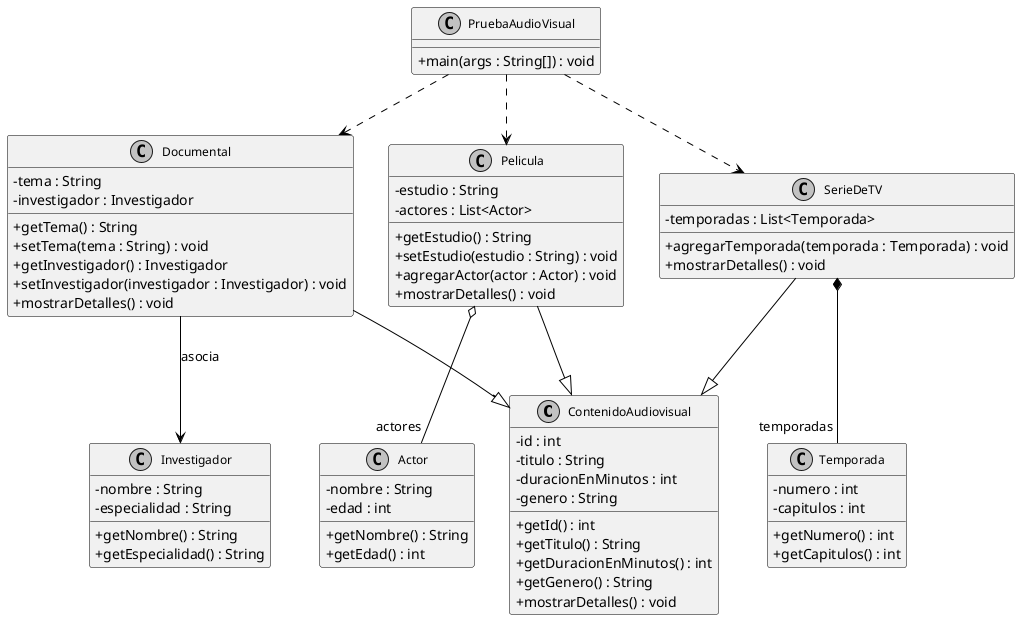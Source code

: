 @startuml

' Estilo
skinparam classAttributeIconSize 0
skinparam monochrome true
skinparam shadowing false
skinparam classFontSize 12
skinparam ArrowColor Black
skinparam ClassBorderColor Black

' Clases
class ContenidoAudiovisual {
  - id : int
  - titulo : String
  - duracionEnMinutos : int
  - genero : String
  + getId() : int
  + getTitulo() : String
  + getDuracionEnMinutos() : int
  + getGenero() : String
  + mostrarDetalles() : void
}

class Documental {
  - tema : String
  - investigador : Investigador
  + getTema() : String
  + setTema(tema : String) : void
  + getInvestigador() : Investigador
  + setInvestigador(investigador : Investigador) : void
  + mostrarDetalles() : void
}

class Investigador {
  - nombre : String
  - especialidad : String
  + getNombre() : String
  + getEspecialidad() : String
}

class Pelicula {
  - estudio : String
  - actores : List<Actor>
  + getEstudio() : String
  + setEstudio(estudio : String) : void
  + agregarActor(actor : Actor) : void
  + mostrarDetalles() : void
}

class Actor {
  - nombre : String
  - edad : int
  + getNombre() : String
  + getEdad() : int
}

class SerieDeTV {
  - temporadas : List<Temporada>
  + agregarTemporada(temporada : Temporada) : void
  + mostrarDetalles() : void
}

class Temporada {
  - numero : int
  - capitulos : int
  + getNumero() : int
  + getCapitulos() : int
}

class PruebaAudioVisual {
  + main(args : String[]) : void
}

' Relaciones de herencia
Documental --|> ContenidoAudiovisual
Pelicula --|> ContenidoAudiovisual
SerieDeTV --|> ContenidoAudiovisual

' Asociación (Documental → Investigador)
Documental --> Investigador : asocia

' Agregación (Pelicula → Actor)
Pelicula o-- "actores" Actor

' Composición (SerieDeTV → Temporada)
SerieDeTV *-- "temporadas" Temporada

' Dependencia al Main (opcional)
PruebaAudioVisual ..> Documental
PruebaAudioVisual ..> Pelicula
PruebaAudioVisual ..> SerieDeTV

@enduml
